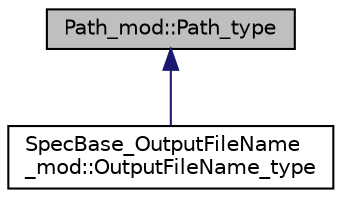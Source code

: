 digraph "Path_mod::Path_type"
{
 // LATEX_PDF_SIZE
  edge [fontname="Helvetica",fontsize="10",labelfontname="Helvetica",labelfontsize="10"];
  node [fontname="Helvetica",fontsize="10",shape=record];
  Node1 [label="Path_mod::Path_type",height=0.2,width=0.4,color="black", fillcolor="grey75", style="filled", fontcolor="black",tooltip=" "];
  Node1 -> Node2 [dir="back",color="midnightblue",fontsize="10",style="solid",fontname="Helvetica"];
  Node2 [label="SpecBase_OutputFileName\l_mod::OutputFileName_type",height=0.2,width=0.4,color="black", fillcolor="white", style="filled",URL="$structSpecBase__OutputFileName__mod_1_1OutputFileName__type.html",tooltip=" "];
}
